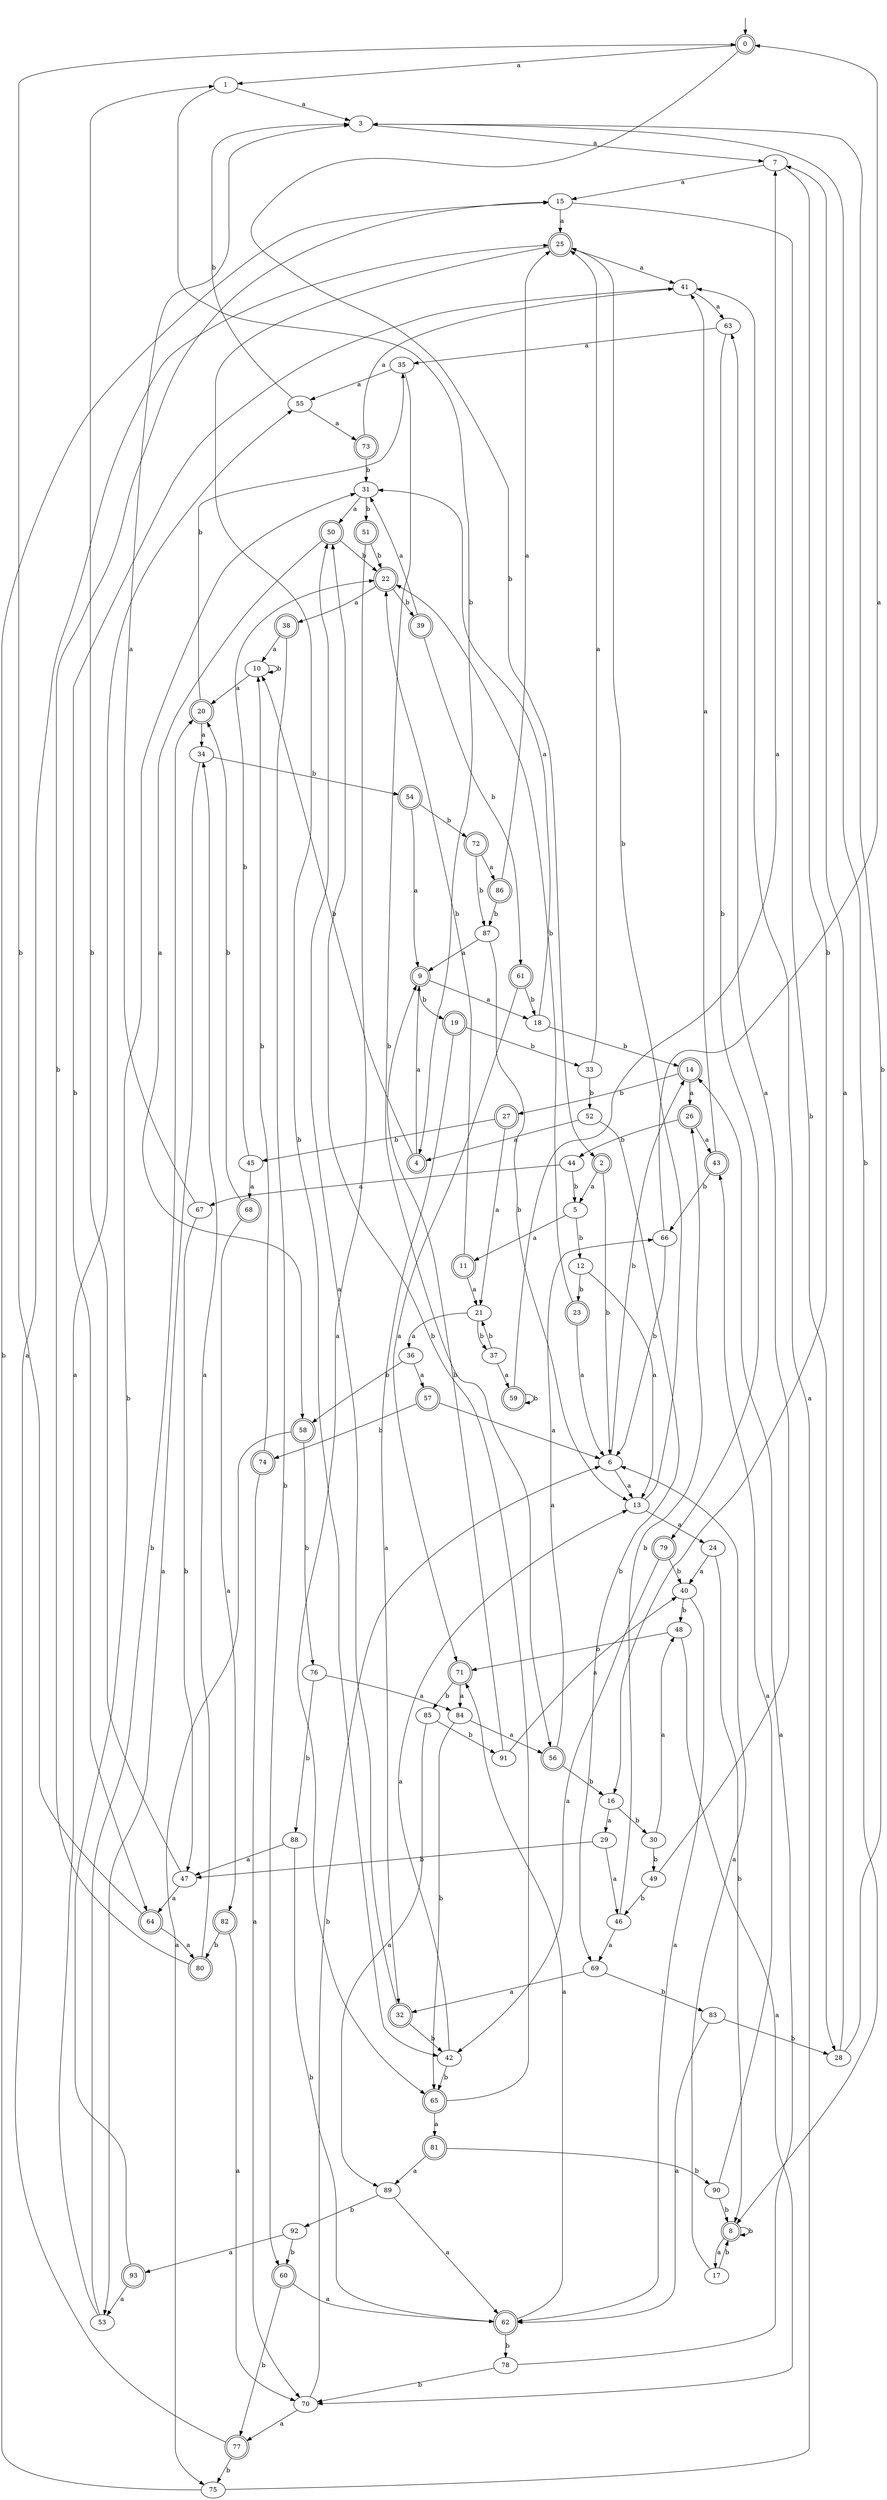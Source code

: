 digraph RandomDFA {
  __start0 [label="", shape=none];
  __start0 -> 0 [label=""];
  0 [shape=circle] [shape=doublecircle]
  0 -> 1 [label="a"]
  0 -> 2 [label="b"]
  1
  1 -> 3 [label="a"]
  1 -> 4 [label="b"]
  2 [shape=doublecircle]
  2 -> 5 [label="a"]
  2 -> 6 [label="b"]
  3
  3 -> 7 [label="a"]
  3 -> 8 [label="b"]
  4 [shape=doublecircle]
  4 -> 9 [label="a"]
  4 -> 10 [label="b"]
  5
  5 -> 11 [label="a"]
  5 -> 12 [label="b"]
  6
  6 -> 13 [label="a"]
  6 -> 14 [label="b"]
  7
  7 -> 15 [label="a"]
  7 -> 16 [label="b"]
  8 [shape=doublecircle]
  8 -> 17 [label="a"]
  8 -> 8 [label="b"]
  9 [shape=doublecircle]
  9 -> 18 [label="a"]
  9 -> 19 [label="b"]
  10
  10 -> 20 [label="a"]
  10 -> 10 [label="b"]
  11 [shape=doublecircle]
  11 -> 21 [label="a"]
  11 -> 22 [label="b"]
  12
  12 -> 13 [label="a"]
  12 -> 23 [label="b"]
  13
  13 -> 24 [label="a"]
  13 -> 25 [label="b"]
  14 [shape=doublecircle]
  14 -> 26 [label="a"]
  14 -> 27 [label="b"]
  15
  15 -> 25 [label="a"]
  15 -> 28 [label="b"]
  16
  16 -> 29 [label="a"]
  16 -> 30 [label="b"]
  17
  17 -> 6 [label="a"]
  17 -> 8 [label="b"]
  18
  18 -> 31 [label="a"]
  18 -> 14 [label="b"]
  19 [shape=doublecircle]
  19 -> 32 [label="a"]
  19 -> 33 [label="b"]
  20 [shape=doublecircle]
  20 -> 34 [label="a"]
  20 -> 35 [label="b"]
  21
  21 -> 36 [label="a"]
  21 -> 37 [label="b"]
  22 [shape=doublecircle]
  22 -> 38 [label="a"]
  22 -> 39 [label="b"]
  23 [shape=doublecircle]
  23 -> 6 [label="a"]
  23 -> 22 [label="b"]
  24
  24 -> 40 [label="a"]
  24 -> 8 [label="b"]
  25 [shape=doublecircle]
  25 -> 41 [label="a"]
  25 -> 42 [label="b"]
  26 [shape=doublecircle]
  26 -> 43 [label="a"]
  26 -> 44 [label="b"]
  27 [shape=doublecircle]
  27 -> 21 [label="a"]
  27 -> 45 [label="b"]
  28
  28 -> 7 [label="a"]
  28 -> 3 [label="b"]
  29
  29 -> 46 [label="a"]
  29 -> 47 [label="b"]
  30
  30 -> 48 [label="a"]
  30 -> 49 [label="b"]
  31
  31 -> 50 [label="a"]
  31 -> 51 [label="b"]
  32 [shape=doublecircle]
  32 -> 50 [label="a"]
  32 -> 42 [label="b"]
  33
  33 -> 25 [label="a"]
  33 -> 52 [label="b"]
  34
  34 -> 53 [label="a"]
  34 -> 54 [label="b"]
  35
  35 -> 55 [label="a"]
  35 -> 56 [label="b"]
  36
  36 -> 57 [label="a"]
  36 -> 58 [label="b"]
  37
  37 -> 59 [label="a"]
  37 -> 21 [label="b"]
  38 [shape=doublecircle]
  38 -> 10 [label="a"]
  38 -> 60 [label="b"]
  39 [shape=doublecircle]
  39 -> 31 [label="a"]
  39 -> 61 [label="b"]
  40
  40 -> 62 [label="a"]
  40 -> 48 [label="b"]
  41
  41 -> 63 [label="a"]
  41 -> 64 [label="b"]
  42
  42 -> 13 [label="a"]
  42 -> 65 [label="b"]
  43 [shape=doublecircle]
  43 -> 41 [label="a"]
  43 -> 66 [label="b"]
  44
  44 -> 67 [label="a"]
  44 -> 5 [label="b"]
  45
  45 -> 68 [label="a"]
  45 -> 22 [label="b"]
  46
  46 -> 69 [label="a"]
  46 -> 26 [label="b"]
  47
  47 -> 64 [label="a"]
  47 -> 1 [label="b"]
  48
  48 -> 70 [label="a"]
  48 -> 71 [label="b"]
  49
  49 -> 63 [label="a"]
  49 -> 46 [label="b"]
  50 [shape=doublecircle]
  50 -> 58 [label="a"]
  50 -> 22 [label="b"]
  51 [shape=doublecircle]
  51 -> 65 [label="a"]
  51 -> 22 [label="b"]
  52
  52 -> 4 [label="a"]
  52 -> 69 [label="b"]
  53
  53 -> 55 [label="a"]
  53 -> 20 [label="b"]
  54 [shape=doublecircle]
  54 -> 9 [label="a"]
  54 -> 72 [label="b"]
  55
  55 -> 73 [label="a"]
  55 -> 3 [label="b"]
  56 [shape=doublecircle]
  56 -> 66 [label="a"]
  56 -> 16 [label="b"]
  57 [shape=doublecircle]
  57 -> 6 [label="a"]
  57 -> 74 [label="b"]
  58 [shape=doublecircle]
  58 -> 75 [label="a"]
  58 -> 76 [label="b"]
  59 [shape=doublecircle]
  59 -> 7 [label="a"]
  59 -> 59 [label="b"]
  60 [shape=doublecircle]
  60 -> 62 [label="a"]
  60 -> 77 [label="b"]
  61 [shape=doublecircle]
  61 -> 71 [label="a"]
  61 -> 18 [label="b"]
  62 [shape=doublecircle]
  62 -> 71 [label="a"]
  62 -> 78 [label="b"]
  63
  63 -> 35 [label="a"]
  63 -> 79 [label="b"]
  64 [shape=doublecircle]
  64 -> 80 [label="a"]
  64 -> 0 [label="b"]
  65 [shape=doublecircle]
  65 -> 81 [label="a"]
  65 -> 50 [label="b"]
  66
  66 -> 0 [label="a"]
  66 -> 6 [label="b"]
  67
  67 -> 3 [label="a"]
  67 -> 47 [label="b"]
  68 [shape=doublecircle]
  68 -> 82 [label="a"]
  68 -> 20 [label="b"]
  69
  69 -> 32 [label="a"]
  69 -> 83 [label="b"]
  70
  70 -> 77 [label="a"]
  70 -> 6 [label="b"]
  71 [shape=doublecircle]
  71 -> 84 [label="a"]
  71 -> 85 [label="b"]
  72 [shape=doublecircle]
  72 -> 86 [label="a"]
  72 -> 87 [label="b"]
  73 [shape=doublecircle]
  73 -> 41 [label="a"]
  73 -> 31 [label="b"]
  74 [shape=doublecircle]
  74 -> 70 [label="a"]
  74 -> 10 [label="b"]
  75
  75 -> 41 [label="a"]
  75 -> 15 [label="b"]
  76
  76 -> 84 [label="a"]
  76 -> 88 [label="b"]
  77 [shape=doublecircle]
  77 -> 25 [label="a"]
  77 -> 75 [label="b"]
  78
  78 -> 14 [label="a"]
  78 -> 70 [label="b"]
  79 [shape=doublecircle]
  79 -> 42 [label="a"]
  79 -> 40 [label="b"]
  80 [shape=doublecircle]
  80 -> 34 [label="a"]
  80 -> 15 [label="b"]
  81 [shape=doublecircle]
  81 -> 89 [label="a"]
  81 -> 90 [label="b"]
  82 [shape=doublecircle]
  82 -> 70 [label="a"]
  82 -> 80 [label="b"]
  83
  83 -> 62 [label="a"]
  83 -> 28 [label="b"]
  84
  84 -> 56 [label="a"]
  84 -> 65 [label="b"]
  85
  85 -> 89 [label="a"]
  85 -> 91 [label="b"]
  86 [shape=doublecircle]
  86 -> 25 [label="a"]
  86 -> 87 [label="b"]
  87
  87 -> 9 [label="a"]
  87 -> 13 [label="b"]
  88
  88 -> 47 [label="a"]
  88 -> 62 [label="b"]
  89
  89 -> 62 [label="a"]
  89 -> 92 [label="b"]
  90
  90 -> 43 [label="a"]
  90 -> 8 [label="b"]
  91
  91 -> 40 [label="a"]
  91 -> 9 [label="b"]
  92
  92 -> 93 [label="a"]
  92 -> 60 [label="b"]
  93 [shape=doublecircle]
  93 -> 53 [label="a"]
  93 -> 31 [label="b"]
}
